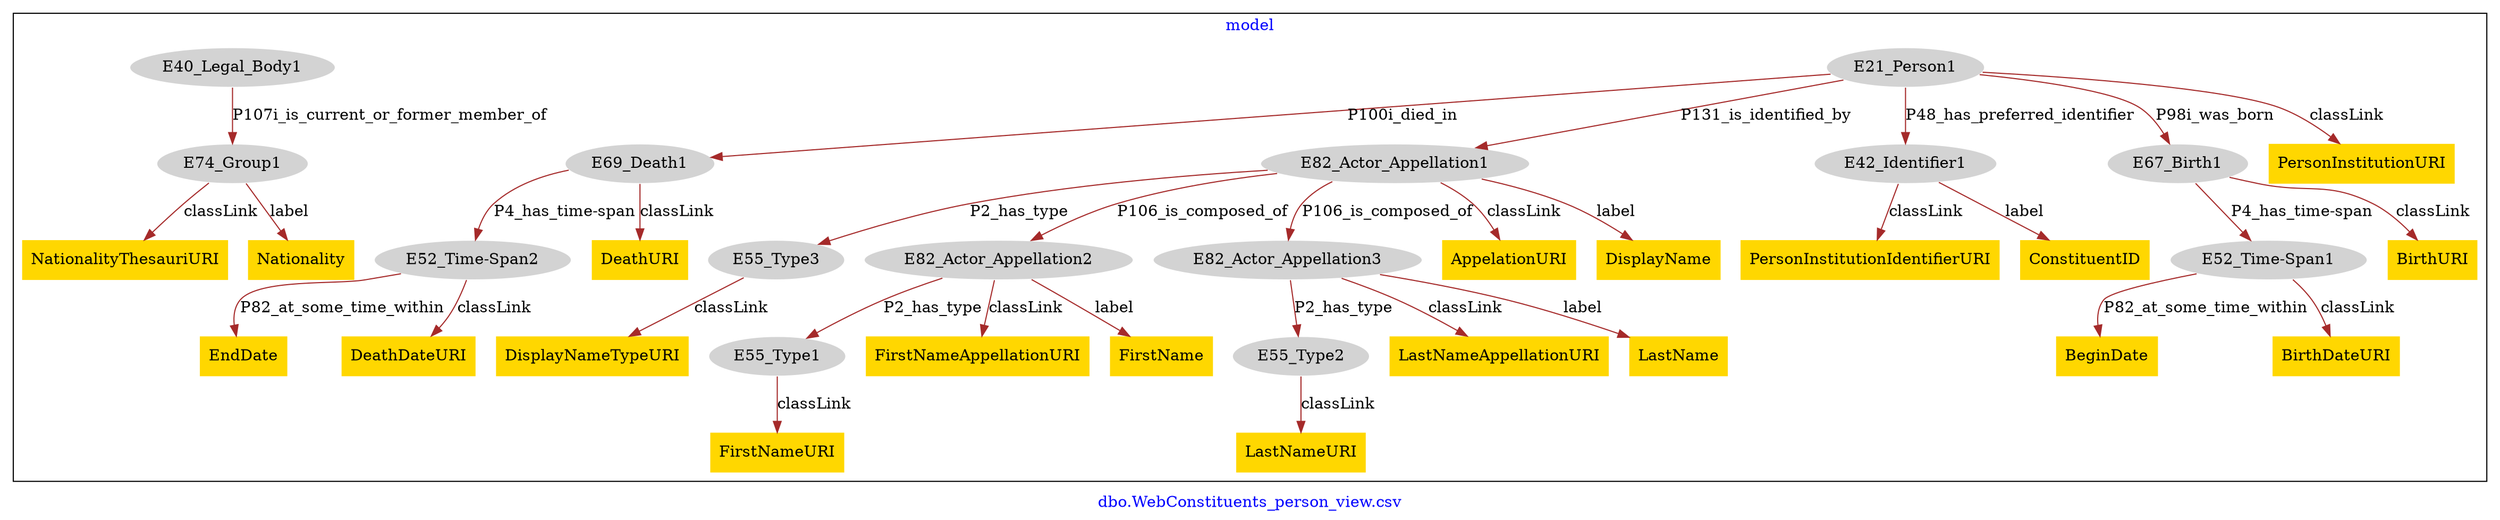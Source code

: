 digraph n0 {
fontcolor="blue"
remincross="true"
label="dbo.WebConstituents_person_view.csv"
subgraph cluster {
label="model"
n2[style="filled",color="white",fillcolor="lightgray",label="E21_Person1"];
n3[style="filled",color="white",fillcolor="lightgray",label="E69_Death1"];
n4[style="filled",color="white",fillcolor="lightgray",label="E82_Actor_Appellation1"];
n5[style="filled",color="white",fillcolor="lightgray",label="E42_Identifier1"];
n6[style="filled",color="white",fillcolor="lightgray",label="E67_Birth1"];
n7[shape="plaintext",style="filled",fillcolor="gold",label="PersonInstitutionURI"];
n8[style="filled",color="white",fillcolor="lightgray",label="E40_Legal_Body1"];
n9[style="filled",color="white",fillcolor="lightgray",label="E74_Group1"];
n10[shape="plaintext",style="filled",fillcolor="gold",label="PersonInstitutionIdentifierURI"];
n11[shape="plaintext",style="filled",fillcolor="gold",label="ConstituentID"];
n12[style="filled",color="white",fillcolor="lightgray",label="E52_Time-Span1"];
n13[shape="plaintext",style="filled",fillcolor="gold",label="BeginDate"];
n14[shape="plaintext",style="filled",fillcolor="gold",label="BirthDateURI"];
n15[style="filled",color="white",fillcolor="lightgray",label="E52_Time-Span2"];
n16[shape="plaintext",style="filled",fillcolor="gold",label="EndDate"];
n17[shape="plaintext",style="filled",fillcolor="gold",label="DeathDateURI"];
n18[style="filled",color="white",fillcolor="lightgray",label="E55_Type1"];
n19[shape="plaintext",style="filled",fillcolor="gold",label="FirstNameURI"];
n20[style="filled",color="white",fillcolor="lightgray",label="E55_Type2"];
n21[shape="plaintext",style="filled",fillcolor="gold",label="LastNameURI"];
n22[style="filled",color="white",fillcolor="lightgray",label="E55_Type3"];
n23[shape="plaintext",style="filled",fillcolor="gold",label="DisplayNameTypeURI"];
n24[shape="plaintext",style="filled",fillcolor="gold",label="BirthURI"];
n25[shape="plaintext",style="filled",fillcolor="gold",label="DeathURI"];
n26[shape="plaintext",style="filled",fillcolor="gold",label="NationalityThesauriURI"];
n27[shape="plaintext",style="filled",fillcolor="gold",label="Nationality"];
n28[style="filled",color="white",fillcolor="lightgray",label="E82_Actor_Appellation2"];
n29[style="filled",color="white",fillcolor="lightgray",label="E82_Actor_Appellation3"];
n30[shape="plaintext",style="filled",fillcolor="gold",label="AppelationURI"];
n31[shape="plaintext",style="filled",fillcolor="gold",label="DisplayName"];
n32[shape="plaintext",style="filled",fillcolor="gold",label="FirstNameAppellationURI"];
n33[shape="plaintext",style="filled",fillcolor="gold",label="FirstName"];
n34[shape="plaintext",style="filled",fillcolor="gold",label="LastNameAppellationURI"];
n35[shape="plaintext",style="filled",fillcolor="gold",label="LastName"];
}
n2 -> n3[color="brown",fontcolor="black",label="P100i_died_in"]
n2 -> n4[color="brown",fontcolor="black",label="P131_is_identified_by"]
n2 -> n5[color="brown",fontcolor="black",label="P48_has_preferred_identifier"]
n2 -> n6[color="brown",fontcolor="black",label="P98i_was_born"]
n2 -> n7[color="brown",fontcolor="black",label="classLink"]
n8 -> n9[color="brown",fontcolor="black",label="P107i_is_current_or_former_member_of"]
n5 -> n10[color="brown",fontcolor="black",label="classLink"]
n5 -> n11[color="brown",fontcolor="black",label="label"]
n12 -> n13[color="brown",fontcolor="black",label="P82_at_some_time_within"]
n12 -> n14[color="brown",fontcolor="black",label="classLink"]
n15 -> n16[color="brown",fontcolor="black",label="P82_at_some_time_within"]
n15 -> n17[color="brown",fontcolor="black",label="classLink"]
n18 -> n19[color="brown",fontcolor="black",label="classLink"]
n20 -> n21[color="brown",fontcolor="black",label="classLink"]
n22 -> n23[color="brown",fontcolor="black",label="classLink"]
n6 -> n12[color="brown",fontcolor="black",label="P4_has_time-span"]
n6 -> n24[color="brown",fontcolor="black",label="classLink"]
n3 -> n15[color="brown",fontcolor="black",label="P4_has_time-span"]
n3 -> n25[color="brown",fontcolor="black",label="classLink"]
n9 -> n26[color="brown",fontcolor="black",label="classLink"]
n9 -> n27[color="brown",fontcolor="black",label="label"]
n4 -> n28[color="brown",fontcolor="black",label="P106_is_composed_of"]
n4 -> n29[color="brown",fontcolor="black",label="P106_is_composed_of"]
n4 -> n22[color="brown",fontcolor="black",label="P2_has_type"]
n4 -> n30[color="brown",fontcolor="black",label="classLink"]
n4 -> n31[color="brown",fontcolor="black",label="label"]
n28 -> n18[color="brown",fontcolor="black",label="P2_has_type"]
n28 -> n32[color="brown",fontcolor="black",label="classLink"]
n28 -> n33[color="brown",fontcolor="black",label="label"]
n29 -> n20[color="brown",fontcolor="black",label="P2_has_type"]
n29 -> n34[color="brown",fontcolor="black",label="classLink"]
n29 -> n35[color="brown",fontcolor="black",label="label"]
}
